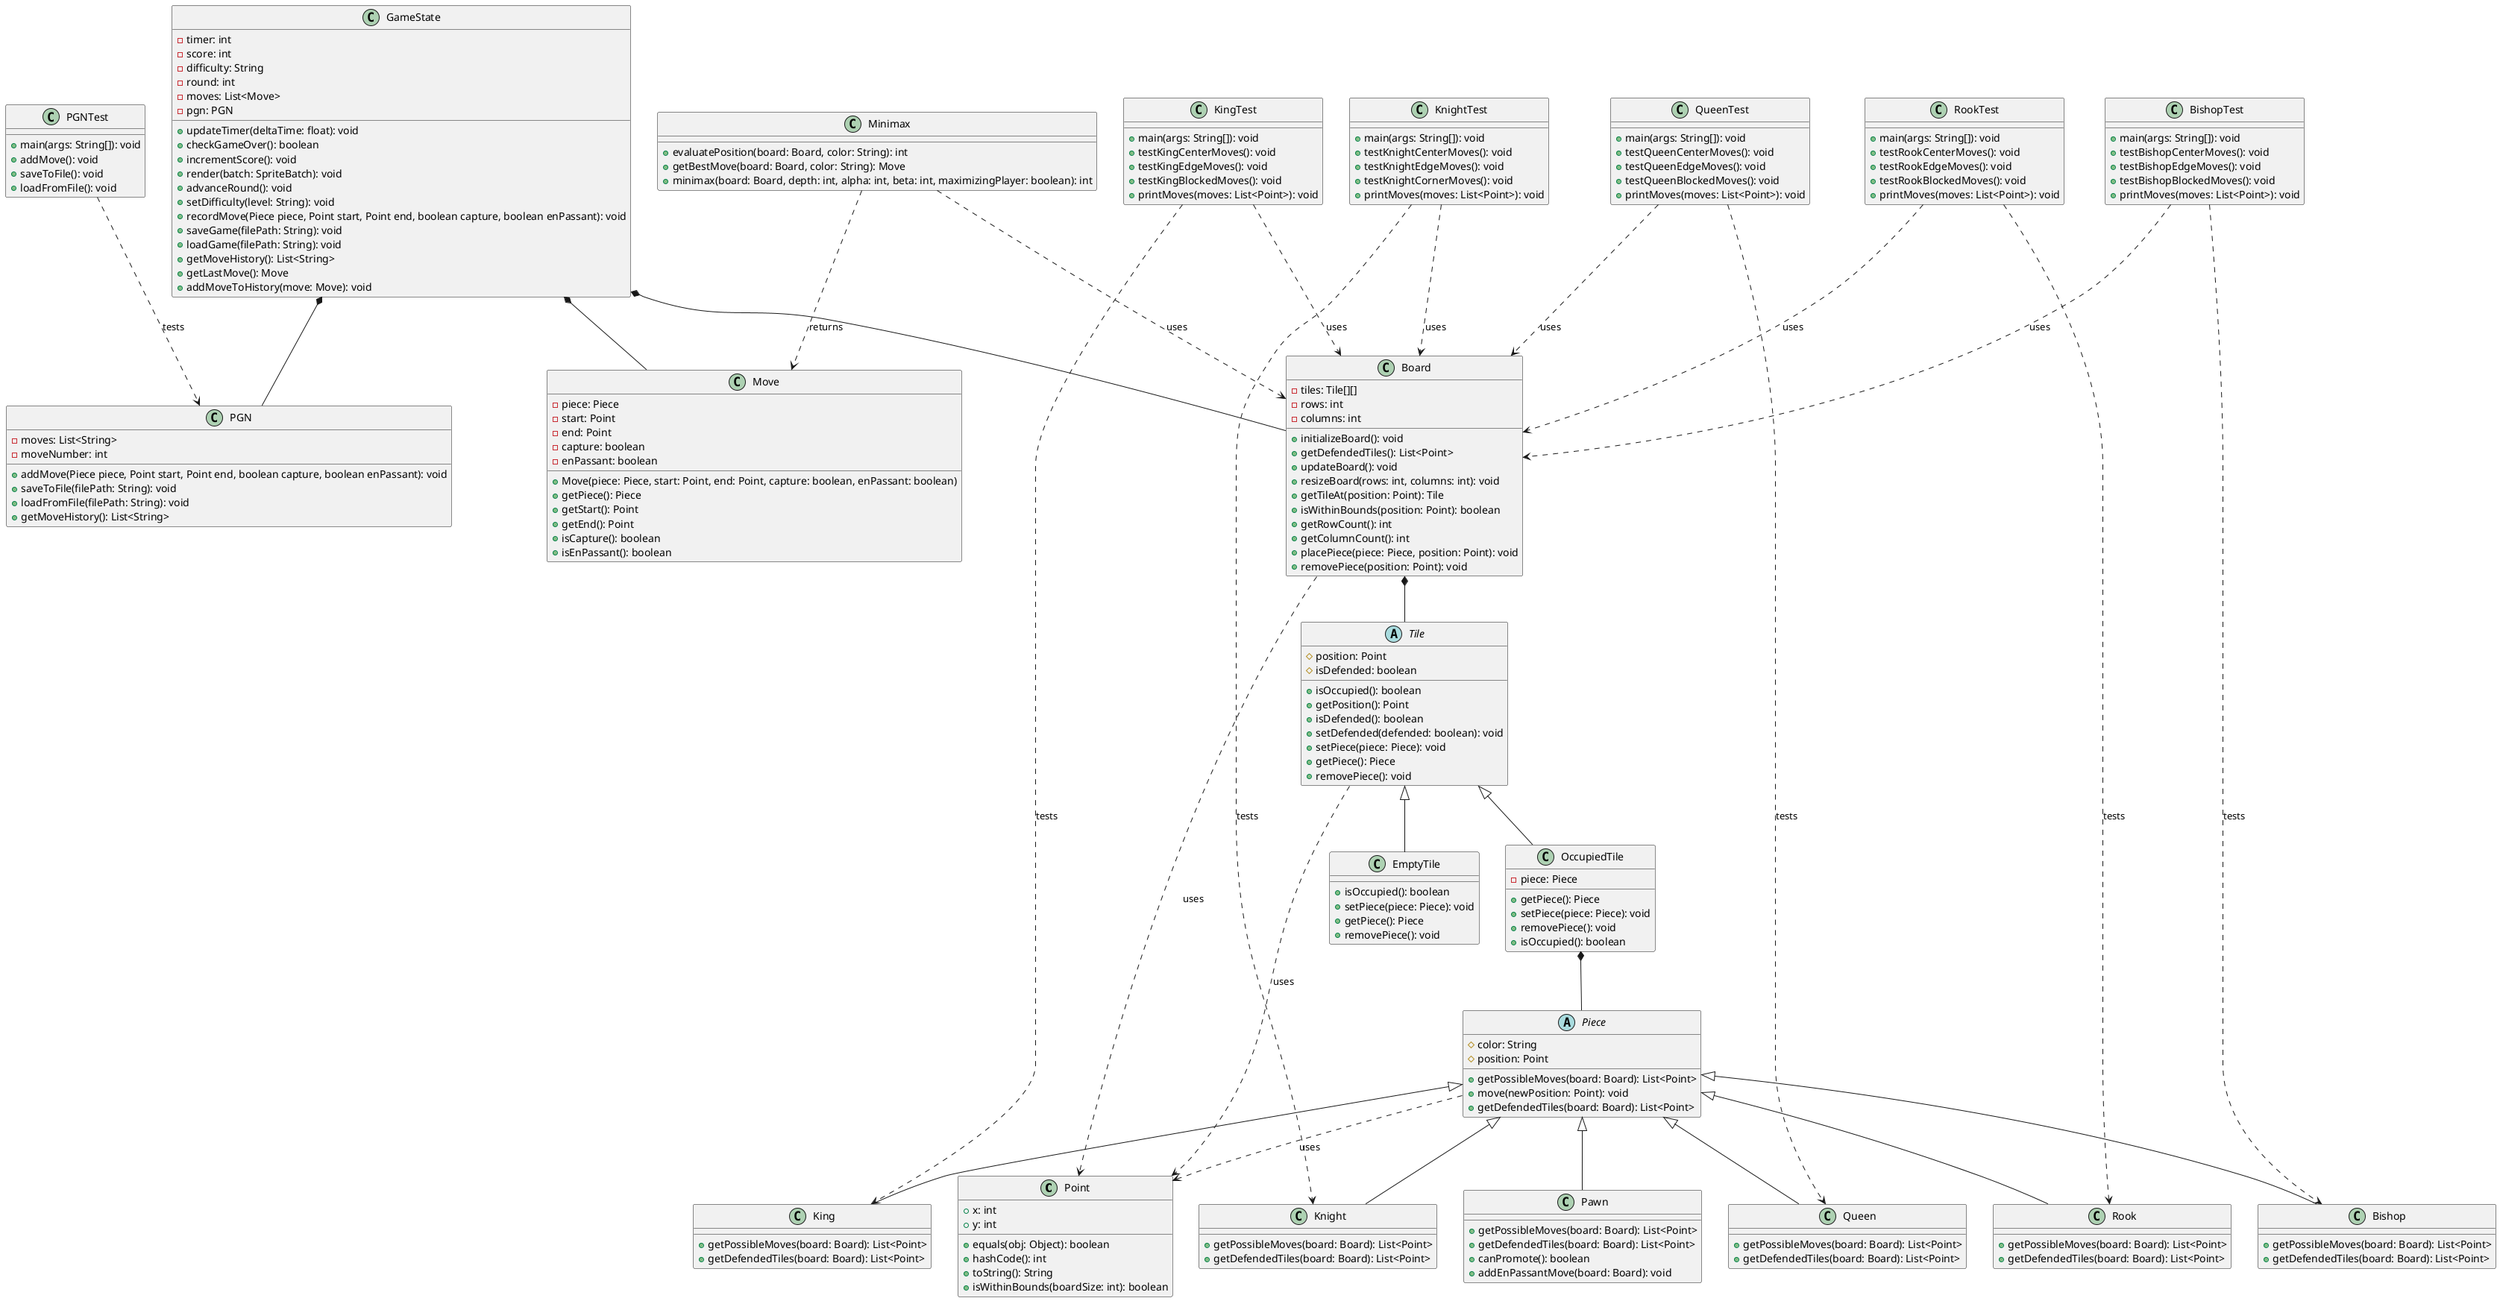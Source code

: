 @startuml

class Point {
    +x: int
    +y: int
    +equals(obj: Object): boolean
    +hashCode(): int
    +toString(): String
    +isWithinBounds(boardSize: int): boolean
}

abstract class Tile {
    #position: Point
    #isDefended: boolean
    +isOccupied(): boolean
    +getPosition(): Point
    +isDefended(): boolean
    +setDefended(defended: boolean): void
    +setPiece(piece: Piece): void
    +getPiece(): Piece
    +removePiece(): void
}

class EmptyTile extends Tile {
    +isOccupied(): boolean
    +setPiece(piece: Piece): void
    +getPiece(): Piece
    +removePiece(): void
}

class OccupiedTile extends Tile {
    -piece: Piece
    +getPiece(): Piece
    +setPiece(piece: Piece): void
    +removePiece(): void
    +isOccupied(): boolean
}

abstract class Piece {
    #color: String
    #position: Point
    +getPossibleMoves(board: Board): List<Point>
    +move(newPosition: Point): void
    +getDefendedTiles(board: Board): List<Point>
}

class King extends Piece {
    +getPossibleMoves(board: Board): List<Point>
    +getDefendedTiles(board: Board): List<Point>
}

class Knight extends Piece {
    +getPossibleMoves(board: Board): List<Point>
    +getDefendedTiles(board: Board): List<Point>
}

class Bishop extends Piece {
    +getPossibleMoves(board: Board): List<Point>
    +getDefendedTiles(board: Board): List<Point>
}

class Rook extends Piece {
    +getPossibleMoves(board: Board): List<Point>
    +getDefendedTiles(board: Board): List<Point>
}

class Queen extends Piece {
    +getPossibleMoves(board: Board): List<Point>
    +getDefendedTiles(board: Board): List<Point>
}

class Pawn extends Piece {
    +getPossibleMoves(board: Board): List<Point>
    +getDefendedTiles(board: Board): List<Point>
    +canPromote(): boolean
    +addEnPassantMove(board: Board): void
}

class Board {
    -tiles: Tile[][]
    -rows: int
    -columns: int
    +initializeBoard(): void
    +getDefendedTiles(): List<Point>
    +updateBoard(): void
    +resizeBoard(rows: int, columns: int): void
    +getTileAt(position: Point): Tile
    +isWithinBounds(position: Point): boolean
    +getRowCount(): int
    +getColumnCount(): int
    +placePiece(piece: Piece, position: Point): void
    +removePiece(position: Point): void
}

class GameState {
    -timer: int
    -score: int
    -difficulty: String
    -round: int
    -moves: List<Move>
    -pgn: PGN
    +updateTimer(deltaTime: float): void
    +checkGameOver(): boolean
    +incrementScore(): void
    +render(batch: SpriteBatch): void
    +advanceRound(): void
    +setDifficulty(level: String): void
    +recordMove(Piece piece, Point start, Point end, boolean capture, boolean enPassant): void
    +saveGame(filePath: String): void
    +loadGame(filePath: String): void
    +getMoveHistory(): List<String>
    +getLastMove(): Move
    +addMoveToHistory(move: Move): void
}


class KnightTest {
    +main(args: String[]): void
    +testKnightCenterMoves(): void
    +testKnightEdgeMoves(): void
    +testKnightCornerMoves(): void
    +printMoves(moves: List<Point>): void
}

class RookTest {
    +main(args: String[]): void
    +testRookCenterMoves(): void
    +testRookEdgeMoves(): void
    +testRookBlockedMoves(): void
    +printMoves(moves: List<Point>): void
}

class BishopTest {
    +main(args: String[]): void
    +testBishopCenterMoves(): void
    +testBishopEdgeMoves(): void
    +testBishopBlockedMoves(): void
    +printMoves(moves: List<Point>): void
}

class QueenTest {
    +main(args: String[]): void
    +testQueenCenterMoves(): void
    +testQueenEdgeMoves(): void
    +testQueenBlockedMoves(): void
    +printMoves(moves: List<Point>): void
}

class KingTest {
    +main(args: String[]): void
    +testKingCenterMoves(): void
    +testKingEdgeMoves(): void
    +testKingBlockedMoves(): void
    +printMoves(moves: List<Point>): void
}

class PGN {
    -moves: List<String>
    -moveNumber: int
    +addMove(Piece piece, Point start, Point end, boolean capture, boolean enPassant): void
    +saveToFile(filePath: String): void
    +loadFromFile(filePath: String): void
    +getMoveHistory(): List<String>
}

class PGNTest {
    +main(args: String[]): void
    +addMove(): void
    +saveToFile(): void
    +loadFromFile(): void
}

class Minimax {
    +evaluatePosition(board: Board, color: String): int
    +getBestMove(board: Board, color: String): Move
    +minimax(board: Board, depth: int, alpha: int, beta: int, maximizingPlayer: boolean): int
}

class Move {
    -piece: Piece
    -start: Point
    -end: Point
    -capture: boolean
    -enPassant: boolean
    +Move(piece: Piece, start: Point, end: Point, capture: boolean, enPassant: boolean)
    +getPiece(): Piece
    +getStart(): Point
    +getEnd(): Point
    +isCapture(): boolean
    +isEnPassant(): boolean
}

OccupiedTile *-- Piece
Board *-- Tile
GameState *-- Board
GameState *-- PGN
GameState *-- Move
KnightTest ..> Knight : tests
KnightTest ..> Board : uses
RookTest ..> Rook : tests
RookTest ..> Board : uses
BishopTest ..> Bishop : tests
BishopTest ..> Board : uses
QueenTest ..> Queen : tests
QueenTest ..> Board : uses
KingTest ..> King : tests
KingTest ..> Board : uses
PGNTest ..> PGN : tests
Minimax ..> Board : uses
Minimax ..> Move : returns

Tile ..> Point : uses
Piece ..> Point : uses
Board ..> Point : uses

@enduml
